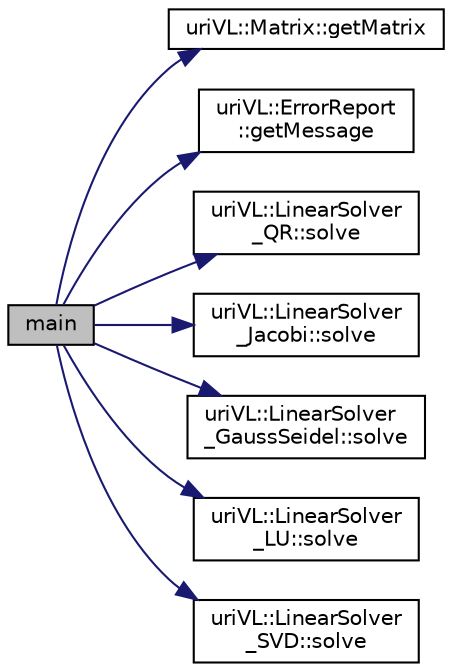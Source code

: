 digraph "main"
{
  edge [fontname="Helvetica",fontsize="10",labelfontname="Helvetica",labelfontsize="10"];
  node [fontname="Helvetica",fontsize="10",shape=record];
  rankdir="LR";
  Node1 [label="main",height=0.2,width=0.4,color="black", fillcolor="grey75", style="filled", fontcolor="black"];
  Node1 -> Node2 [color="midnightblue",fontsize="10",style="solid",fontname="Helvetica"];
  Node2 [label="uriVL::Matrix::getMatrix",height=0.2,width=0.4,color="black", fillcolor="white", style="filled",URL="$classuriVL_1_1Matrix.html#a29c91cadbe9ad1e2ec93d51711348f77",tooltip="Returns a read-only pointer to the matrix data. "];
  Node1 -> Node3 [color="midnightblue",fontsize="10",style="solid",fontname="Helvetica"];
  Node3 [label="uriVL::ErrorReport\l::getMessage",height=0.2,width=0.4,color="black", fillcolor="white", style="filled",URL="$classuriVL_1_1ErrorReport.html#ab0e9a629dc8d1342f8c6078e5d5b2a1d",tooltip="When you call this, you&#39;re responsible for delete[]&#39;ing the returned pointer. "];
  Node1 -> Node4 [color="midnightblue",fontsize="10",style="solid",fontname="Helvetica"];
  Node4 [label="uriVL::LinearSolver\l_QR::solve",height=0.2,width=0.4,color="black", fillcolor="white", style="filled",URL="$classuriVL_1_1LinearSolver__QR.html#ad0a0a128297011b209f3e16469e63655",tooltip="Solves the SLE for the matrix assigned through the constructor or through a call to setMatrix and the..."];
  Node1 -> Node5 [color="midnightblue",fontsize="10",style="solid",fontname="Helvetica"];
  Node5 [label="uriVL::LinearSolver\l_Jacobi::solve",height=0.2,width=0.4,color="black", fillcolor="white", style="filled",URL="$classuriVL_1_1LinearSolver__Jacobi.html#a1d77d4221fba32ff1761e1a10d500e3e",tooltip="Solves the SLE for the matrix assigned through the constructor or through a call to setMatrix and the..."];
  Node1 -> Node6 [color="midnightblue",fontsize="10",style="solid",fontname="Helvetica"];
  Node6 [label="uriVL::LinearSolver\l_GaussSeidel::solve",height=0.2,width=0.4,color="black", fillcolor="white", style="filled",URL="$classuriVL_1_1LinearSolver__GaussSeidel.html#a84663b40c6389f9d2dc85c249ce4152f",tooltip="Solves the SLE for the matrix assigned through the constructor or through a call to setMatrix and the..."];
  Node1 -> Node7 [color="midnightblue",fontsize="10",style="solid",fontname="Helvetica"];
  Node7 [label="uriVL::LinearSolver\l_LU::solve",height=0.2,width=0.4,color="black", fillcolor="white", style="filled",URL="$classuriVL_1_1LinearSolver__LU.html#a8cbbaeff09c86a162f18a2f57cbbfab9",tooltip="Solves the SLE for the matrix assigned through the constructor or through a call to setMatrix and the..."];
  Node1 -> Node8 [color="midnightblue",fontsize="10",style="solid",fontname="Helvetica"];
  Node8 [label="uriVL::LinearSolver\l_SVD::solve",height=0.2,width=0.4,color="black", fillcolor="white", style="filled",URL="$classuriVL_1_1LinearSolver__SVD.html#a938e2248aa8068012c366de28648b1ae",tooltip="Solves the SLE for the matrix assigned through the constructor or through a call to setMatrix and the..."];
}
